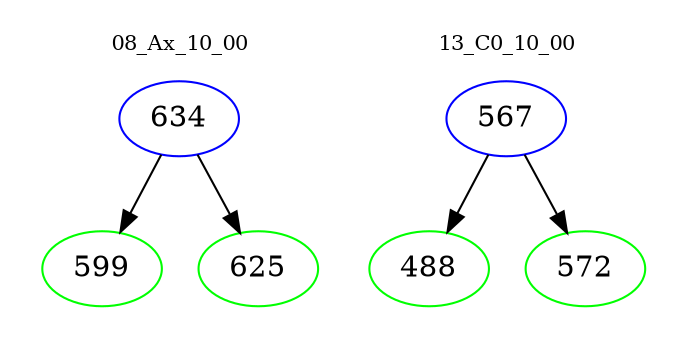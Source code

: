 digraph{
subgraph cluster_0 {
color = white
label = "08_Ax_10_00";
fontsize=10;
T0_634 [label="634", color="blue"]
T0_634 -> T0_599 [color="black"]
T0_599 [label="599", color="green"]
T0_634 -> T0_625 [color="black"]
T0_625 [label="625", color="green"]
}
subgraph cluster_1 {
color = white
label = "13_C0_10_00";
fontsize=10;
T1_567 [label="567", color="blue"]
T1_567 -> T1_488 [color="black"]
T1_488 [label="488", color="green"]
T1_567 -> T1_572 [color="black"]
T1_572 [label="572", color="green"]
}
}
